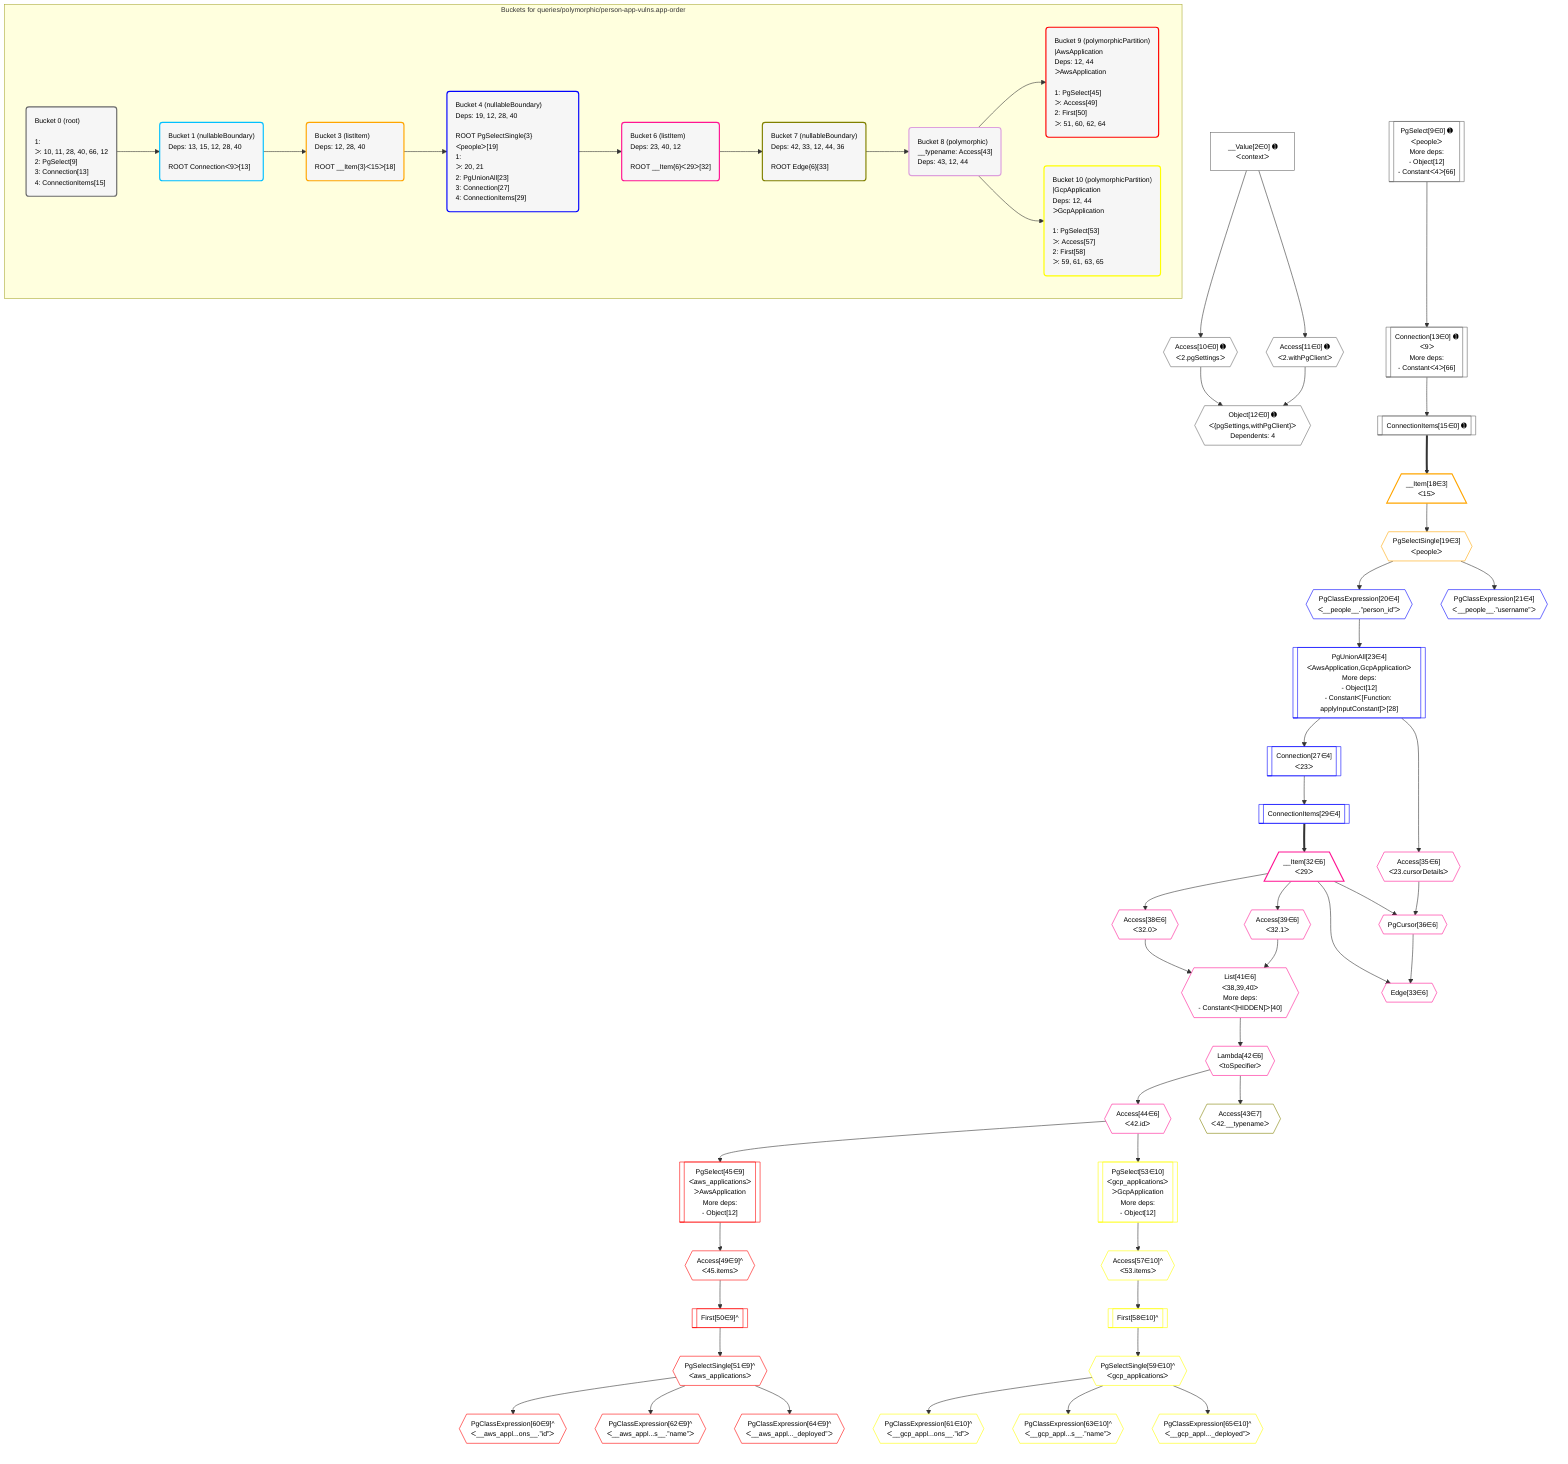 %%{init: {'themeVariables': { 'fontSize': '12px'}}}%%
graph TD
    classDef path fill:#eee,stroke:#000,color:#000
    classDef plan fill:#fff,stroke-width:1px,color:#000
    classDef itemplan fill:#fff,stroke-width:2px,color:#000
    classDef unbatchedplan fill:#dff,stroke-width:1px,color:#000
    classDef sideeffectplan fill:#fcc,stroke-width:2px,color:#000
    classDef bucket fill:#f6f6f6,color:#000,stroke-width:2px,text-align:left

    subgraph "Buckets for queries/polymorphic/person-app-vulns.app-order"
    Bucket0("Bucket 0 (root)<br /><br />1: <br />ᐳ: 10, 11, 28, 40, 66, 12<br />2: PgSelect[9]<br />3: Connection[13]<br />4: ConnectionItems[15]"):::bucket
    Bucket1("Bucket 1 (nullableBoundary)<br />Deps: 13, 15, 12, 28, 40<br /><br />ROOT Connectionᐸ9ᐳ[13]"):::bucket
    Bucket3("Bucket 3 (listItem)<br />Deps: 12, 28, 40<br /><br />ROOT __Item{3}ᐸ15ᐳ[18]"):::bucket
    Bucket4("Bucket 4 (nullableBoundary)<br />Deps: 19, 12, 28, 40<br /><br />ROOT PgSelectSingle{3}ᐸpeopleᐳ[19]<br />1: <br />ᐳ: 20, 21<br />2: PgUnionAll[23]<br />3: Connection[27]<br />4: ConnectionItems[29]"):::bucket
    Bucket6("Bucket 6 (listItem)<br />Deps: 23, 40, 12<br /><br />ROOT __Item{6}ᐸ29ᐳ[32]"):::bucket
    Bucket7("Bucket 7 (nullableBoundary)<br />Deps: 42, 33, 12, 44, 36<br /><br />ROOT Edge{6}[33]"):::bucket
    Bucket8("Bucket 8 (polymorphic)<br />__typename: Access[43]<br />Deps: 43, 12, 44"):::bucket
    Bucket9("Bucket 9 (polymorphicPartition)<br />|AwsApplication<br />Deps: 12, 44<br />ᐳAwsApplication<br /><br />1: PgSelect[45]<br />ᐳ: Access[49]<br />2: First[50]<br />ᐳ: 51, 60, 62, 64"):::bucket
    Bucket10("Bucket 10 (polymorphicPartition)<br />|GcpApplication<br />Deps: 12, 44<br />ᐳGcpApplication<br /><br />1: PgSelect[53]<br />ᐳ: Access[57]<br />2: First[58]<br />ᐳ: 59, 61, 63, 65"):::bucket
    end
    Bucket0 --> Bucket1
    Bucket1 --> Bucket3
    Bucket3 --> Bucket4
    Bucket4 --> Bucket6
    Bucket6 --> Bucket7
    Bucket7 --> Bucket8
    Bucket8 --> Bucket9 & Bucket10

    %% plan dependencies
    PgSelect9[["PgSelect[9∈0] ➊<br />ᐸpeopleᐳ<br />More deps:<br />- Object[12]<br />- Constantᐸ4ᐳ[66]"]]:::plan
    Object12{{"Object[12∈0] ➊<br />ᐸ{pgSettings,withPgClient}ᐳ<br />Dependents: 4"}}:::plan
    Access10{{"Access[10∈0] ➊<br />ᐸ2.pgSettingsᐳ"}}:::plan
    Access11{{"Access[11∈0] ➊<br />ᐸ2.withPgClientᐳ"}}:::plan
    Access10 & Access11 --> Object12
    Connection13[["Connection[13∈0] ➊<br />ᐸ9ᐳ<br />More deps:<br />- Constantᐸ4ᐳ[66]"]]:::plan
    PgSelect9 --> Connection13
    __Value2["__Value[2∈0] ➊<br />ᐸcontextᐳ"]:::plan
    __Value2 --> Access10
    __Value2 --> Access11
    ConnectionItems15[["ConnectionItems[15∈0] ➊"]]:::plan
    Connection13 --> ConnectionItems15
    __Item18[/"__Item[18∈3]<br />ᐸ15ᐳ"\]:::itemplan
    ConnectionItems15 ==> __Item18
    PgSelectSingle19{{"PgSelectSingle[19∈3]<br />ᐸpeopleᐳ"}}:::plan
    __Item18 --> PgSelectSingle19
    PgUnionAll23[["PgUnionAll[23∈4]<br />ᐸAwsApplication,GcpApplicationᐳ<br />More deps:<br />- Object[12]<br />- Constantᐸ[Function: applyInputConstant]ᐳ[28]"]]:::plan
    PgClassExpression20{{"PgClassExpression[20∈4]<br />ᐸ__people__.”person_id”ᐳ"}}:::plan
    PgClassExpression20 --> PgUnionAll23
    PgSelectSingle19 --> PgClassExpression20
    PgClassExpression21{{"PgClassExpression[21∈4]<br />ᐸ__people__.”username”ᐳ"}}:::plan
    PgSelectSingle19 --> PgClassExpression21
    Connection27[["Connection[27∈4]<br />ᐸ23ᐳ"]]:::plan
    PgUnionAll23 --> Connection27
    ConnectionItems29[["ConnectionItems[29∈4]"]]:::plan
    Connection27 --> ConnectionItems29
    List41{{"List[41∈6]<br />ᐸ38,39,40ᐳ<br />More deps:<br />- Constantᐸ[HIDDEN]ᐳ[40]"}}:::plan
    Access38{{"Access[38∈6]<br />ᐸ32.0ᐳ"}}:::plan
    Access39{{"Access[39∈6]<br />ᐸ32.1ᐳ"}}:::plan
    Access38 & Access39 --> List41
    Edge33{{"Edge[33∈6]"}}:::plan
    __Item32[/"__Item[32∈6]<br />ᐸ29ᐳ"\]:::itemplan
    PgCursor36{{"PgCursor[36∈6]"}}:::plan
    __Item32 & PgCursor36 --> Edge33
    Access35{{"Access[35∈6]<br />ᐸ23.cursorDetailsᐳ"}}:::plan
    __Item32 & Access35 --> PgCursor36
    ConnectionItems29 ==> __Item32
    PgUnionAll23 --> Access35
    __Item32 --> Access38
    __Item32 --> Access39
    Lambda42{{"Lambda[42∈6]<br />ᐸtoSpecifierᐳ"}}:::plan
    List41 --> Lambda42
    Access44{{"Access[44∈6]<br />ᐸ42.idᐳ"}}:::plan
    Lambda42 --> Access44
    Access43{{"Access[43∈7]<br />ᐸ42.__typenameᐳ"}}:::plan
    Lambda42 --> Access43
    PgSelect45[["PgSelect[45∈9]<br />ᐸaws_applicationsᐳ<br />ᐳAwsApplication<br />More deps:<br />- Object[12]"]]:::plan
    Access44 --> PgSelect45
    Access49{{"Access[49∈9]^<br />ᐸ45.itemsᐳ"}}:::plan
    PgSelect45 --> Access49
    First50[["First[50∈9]^"]]:::plan
    Access49 --> First50
    PgSelectSingle51{{"PgSelectSingle[51∈9]^<br />ᐸaws_applicationsᐳ"}}:::plan
    First50 --> PgSelectSingle51
    PgClassExpression60{{"PgClassExpression[60∈9]^<br />ᐸ__aws_appl...ons__.”id”ᐳ"}}:::plan
    PgSelectSingle51 --> PgClassExpression60
    PgClassExpression62{{"PgClassExpression[62∈9]^<br />ᐸ__aws_appl...s__.”name”ᐳ"}}:::plan
    PgSelectSingle51 --> PgClassExpression62
    PgClassExpression64{{"PgClassExpression[64∈9]^<br />ᐸ__aws_appl..._deployed”ᐳ"}}:::plan
    PgSelectSingle51 --> PgClassExpression64
    PgSelect53[["PgSelect[53∈10]<br />ᐸgcp_applicationsᐳ<br />ᐳGcpApplication<br />More deps:<br />- Object[12]"]]:::plan
    Access44 --> PgSelect53
    Access57{{"Access[57∈10]^<br />ᐸ53.itemsᐳ"}}:::plan
    PgSelect53 --> Access57
    First58[["First[58∈10]^"]]:::plan
    Access57 --> First58
    PgSelectSingle59{{"PgSelectSingle[59∈10]^<br />ᐸgcp_applicationsᐳ"}}:::plan
    First58 --> PgSelectSingle59
    PgClassExpression61{{"PgClassExpression[61∈10]^<br />ᐸ__gcp_appl...ons__.”id”ᐳ"}}:::plan
    PgSelectSingle59 --> PgClassExpression61
    PgClassExpression63{{"PgClassExpression[63∈10]^<br />ᐸ__gcp_appl...s__.”name”ᐳ"}}:::plan
    PgSelectSingle59 --> PgClassExpression63
    PgClassExpression65{{"PgClassExpression[65∈10]^<br />ᐸ__gcp_appl..._deployed”ᐳ"}}:::plan
    PgSelectSingle59 --> PgClassExpression65

    %% define steps
    classDef bucket0 stroke:#696969
    class Bucket0,__Value2,PgSelect9,Access10,Access11,Object12,Connection13,ConnectionItems15 bucket0
    classDef bucket1 stroke:#00bfff
    class Bucket1 bucket1
    classDef bucket3 stroke:#ffa500
    class Bucket3,__Item18,PgSelectSingle19 bucket3
    classDef bucket4 stroke:#0000ff
    class Bucket4,PgClassExpression20,PgClassExpression21,PgUnionAll23,Connection27,ConnectionItems29 bucket4
    classDef bucket6 stroke:#ff1493
    class Bucket6,__Item32,Edge33,Access35,PgCursor36,Access38,Access39,List41,Lambda42,Access44 bucket6
    classDef bucket7 stroke:#808000
    class Bucket7,Access43 bucket7
    classDef bucket8 stroke:#dda0dd
    class Bucket8 bucket8
    classDef bucket9 stroke:#ff0000
    class Bucket9,PgSelect45,Access49,First50,PgSelectSingle51,PgClassExpression60,PgClassExpression62,PgClassExpression64 bucket9
    classDef bucket10 stroke:#ffff00
    class Bucket10,PgSelect53,Access57,First58,PgSelectSingle59,PgClassExpression61,PgClassExpression63,PgClassExpression65 bucket10